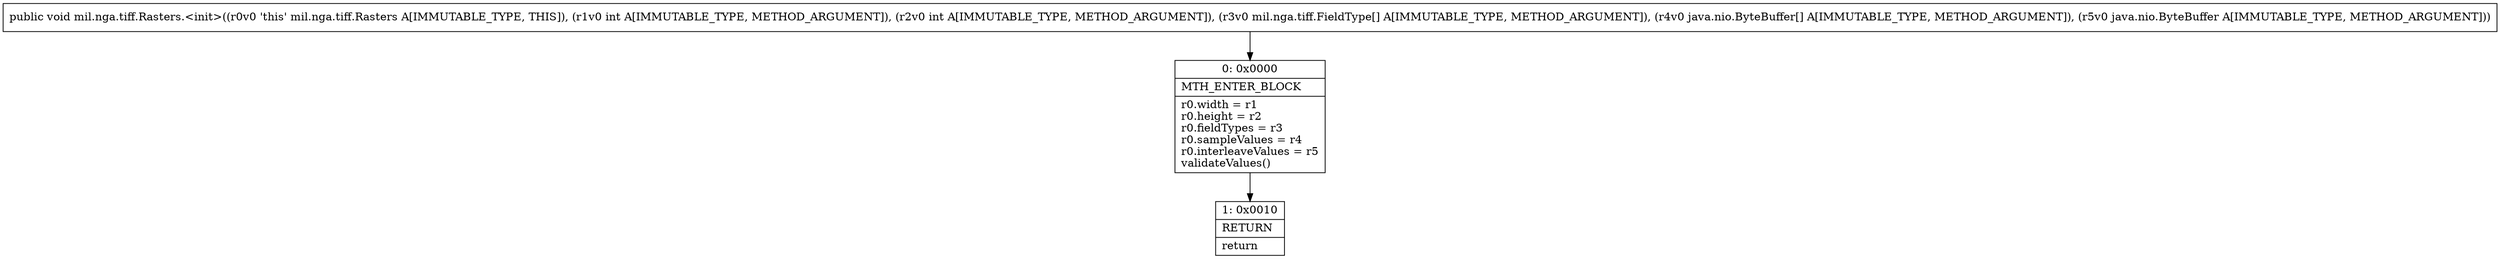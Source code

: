 digraph "CFG formil.nga.tiff.Rasters.\<init\>(II[Lmil\/nga\/tiff\/FieldType;[Ljava\/nio\/ByteBuffer;Ljava\/nio\/ByteBuffer;)V" {
Node_0 [shape=record,label="{0\:\ 0x0000|MTH_ENTER_BLOCK\l|r0.width = r1\lr0.height = r2\lr0.fieldTypes = r3\lr0.sampleValues = r4\lr0.interleaveValues = r5\lvalidateValues()\l}"];
Node_1 [shape=record,label="{1\:\ 0x0010|RETURN\l|return\l}"];
MethodNode[shape=record,label="{public void mil.nga.tiff.Rasters.\<init\>((r0v0 'this' mil.nga.tiff.Rasters A[IMMUTABLE_TYPE, THIS]), (r1v0 int A[IMMUTABLE_TYPE, METHOD_ARGUMENT]), (r2v0 int A[IMMUTABLE_TYPE, METHOD_ARGUMENT]), (r3v0 mil.nga.tiff.FieldType[] A[IMMUTABLE_TYPE, METHOD_ARGUMENT]), (r4v0 java.nio.ByteBuffer[] A[IMMUTABLE_TYPE, METHOD_ARGUMENT]), (r5v0 java.nio.ByteBuffer A[IMMUTABLE_TYPE, METHOD_ARGUMENT])) }"];
MethodNode -> Node_0;
Node_0 -> Node_1;
}

